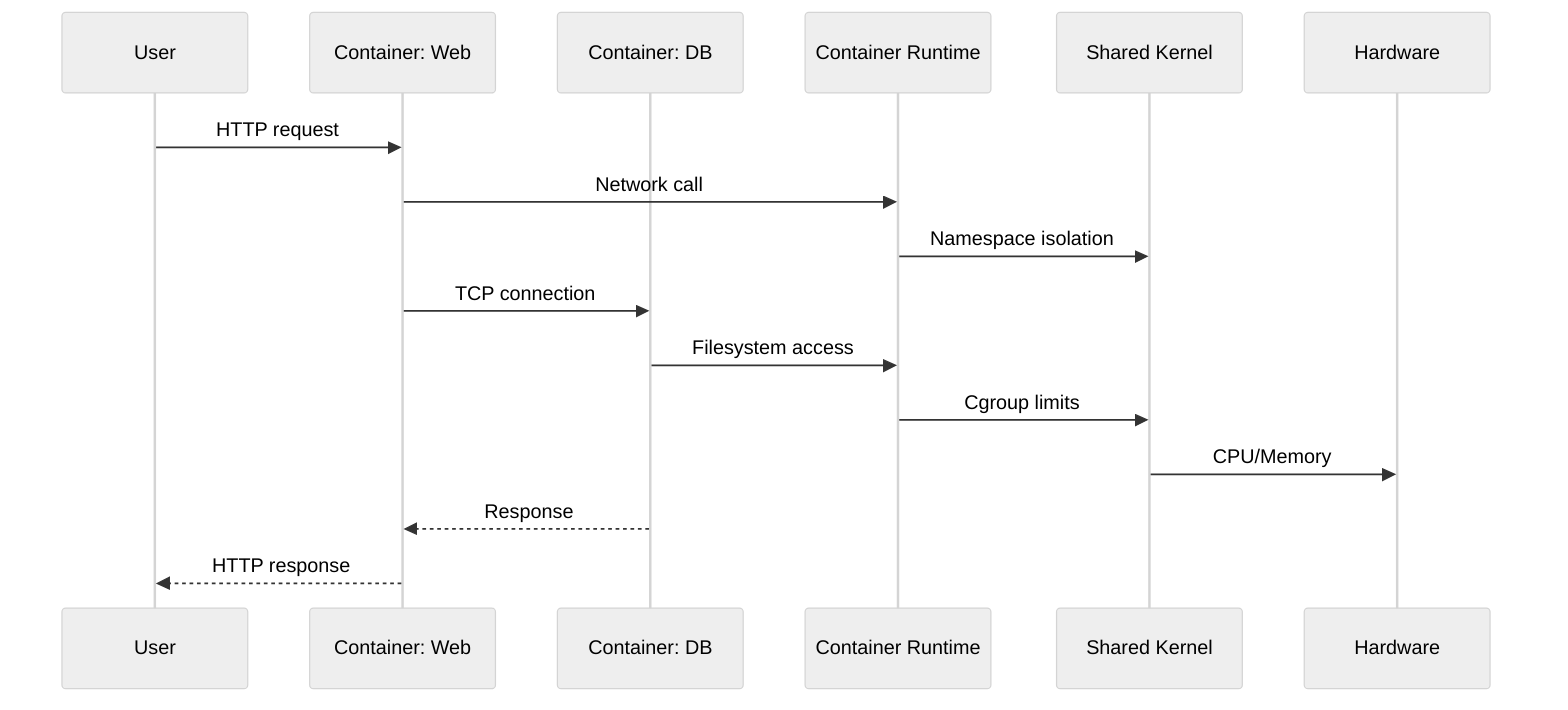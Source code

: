 %%{init: {"theme": "neutral", "themeVariables": {"signalTextColor": "#000", "edgeLabelBackground": "#f5f5f5", "actorTextColor": "#000"}}}%%
sequenceDiagram
    participant User
    participant Container1 as Container: Web
    participant Container2 as Container: DB
    participant Runtime as Container Runtime
    participant Kernel as Shared Kernel
    participant Hardware

    User->>Container1: HTTP request
    Container1->>Runtime: Network call
    Runtime->>Kernel: Namespace isolation
    Container1->>Container2: TCP connection
    Container2->>Runtime: Filesystem access
    Runtime->>Kernel: Cgroup limits
    Kernel->>Hardware: CPU/Memory
    Container2-->>Container1: Response
    Container1-->>User: HTTP response